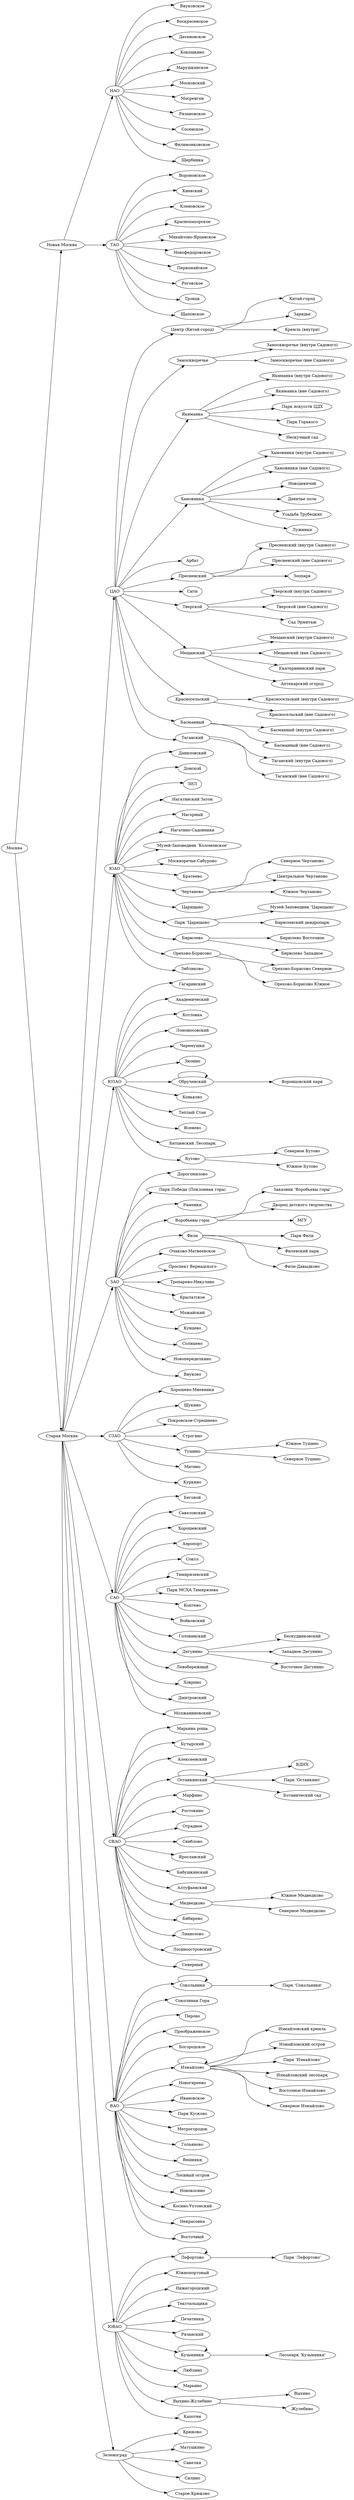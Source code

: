 digraph Moscow {
    rankdir = LR;

    Москва -> "Новая Москва"
    Москва -> "Старая Москва"
    
    "Старая Москва" -> ЦАО -> {
        "Центр (Китай-город)"
        Замоскворечье
        Якиманка
        Хамовники
        Арбат
        Пресненский
        Сити
        Тверской
        Мещанский
        Красносельский
        Басманный
        Таганский
    }
    "Центр (Китай-город)" -> {
        "Китай-город"
        Зарядье
        "Кремль (внутри)"
    }
    Замоскворечье -> {
        "Замоскворечье (внутри Садового)"
        "Замоскворечье (вне Садового)"
    }
    Якиманка -> {
        "Якиманка (внутри Садового)"
        "Якиманка (вне Садового)"
        "Парк искусств ЦДХ"
        "Парк Горького"
        "Нескучный сад"
    }
    Хамовники -> {
        "Хамовники (внутри Садового)"
        "Хамовники (вне Садового)"
        Новодевичий
        "Девичье поле"
        "Усадьба Трубецких"
        Лужники
    }
    Пресненский -> {
        "Пресненский (внутри Садового)"
        "Пресненский (вне Садового)"
        Зоопарк
    }
    Тверской -> {
        "Тверской (внутри Садового)"
        "Тверской (вне Садового)"
        "Сад Эрмитаж"
    }
    Мещанский -> {
        "Мещанский (внутри Садового)"
        "Мещанский (вне Садового)"
        "Екатерининский парк"
        "Аптекарский огород"
    }
    Красносельский -> {
        "Красносельский (внутри Садового)"
        "Красносельский (вне Садового)"
    }
    Басманный -> {
        "Басманный (внутри Садового)"
        "Басманный (вне Садового)"
    }
    Таганский -> {
        "Таганский (внутри Садового)"
        "Таганский (вне Садового)"
    }
    
    "Старая Москва" -> ЮАО -> {
        Даниловский
        Донской
        ЗИЛ
        "Нагатинский Затон"
        Нагорный
        "Нагатино-Садовники"
        "Музей-Заповедник 'Коломенское'"
        "Москворечье-Сабурово"
        Братеево
        Чертаново
        Царицыно
        "Парк 'Царицыно'"
        Бирюлево
        "Орехово-Борисово"
        Зябликово
    }
    Чертаново -> {
        "Северное Чертаново"
        "Центральное Чертаново"
        "Южное Чертаново"
    }
    "Парк 'Царицыно'" -> {
        "Музей-Заповедник 'Царицыно'"
        "Бирюлевский дендропарк"
    }
    Бирюлево -> {
        "Бирюлево Восточное"
        "Бирюлево Западное"
    }
    "Орехово-Борисово" -> {
        "Орехово-Борисово Северное"
        "Орехово-Борисово Южное"
    }
    
    "Старая Москва" -> ЮЗАО -> {
        Гагаринский
        Академический
        Котловка
        Ломоносовский
        Черемушки
        Зюзино
        Обручевский
        Коньково
        "Теплый Стан"
        Ясенево
        "Битцевский Лесопарк"
        Бутово
    }
    Обручевский -> {
        Обручевский
        "Воронцовский парк"
    }
    Бутово -> {
        "Северное Бутово"
        "Южное Бутово"
    }
    
    "Старая Москва" -> ЗАО -> {
        Дорогомилово
        "Парк Победы (Поклонная гора)"
        Раменки
        "Воробьевы горы"
        Фили
        "Очаково-Матвеевское"
        "Проспект Вернадского"
        "Тропарево-Никулино"
        Крылатское
        Можайский
        Кунцево
        Солнцево
        Новопеределкино
        Внуково
    }
    "Воробьевы горы" -> {
        "Заказник 'Воробьевы горы'"
        "Дворец детского творчества"
        МГУ
    }
    Фили -> {
        "Парк Фили"
        "Филевский парк"
        "Фили-Давыдково"
    }
    
    "Старая Москва" -> СЗАО -> {
        "Хорошево-Мневники"
        Щукино
        "Покровское-Стрешнево"
        Строгино
        Тушино
        Митино
        Куркино
    }
    Тушино -> {
        "Южное Тушино"
        "Северное Тушино"
    }
    
    "Старая Москва" -> САО -> {
        Беговой
        Савеловский
        Хорошевский
        Аэропорт
        Сокол
        Тимирязевский
        "Парк МСХА Тимирязева"
        Коптево
        Войковский
        Головинский
        Дегунино
        Левобережный
        Ховрино
        Дмитровский
        Молжаниновский
    }
    Дегунино -> {
        Бескудниковский
        "Западное Дегунино"
        "Восточное Дегунино"
    }
    
    "Старая Москва" -> СВАО -> {
        "Марьина роща"
        Бутырский
        Алексеевский
        Останкинский
        Марфино
        Ростокино
        Отрадное
        Свиблово
        Ярославский
        Бабушкинский
        Алтуфьевский
        Медведково
        Бибирево
        Лианозово
        Лосиноостровский
        Северный
    }
    Останкинский -> {
        Останкинский
        ВДНХ
        "Парк 'Останкино'"
        "Ботанический сад"
    }
    Медведково -> {
        "Южное Медведково"
        "Северное Медведково"
    }
    
    "Старая Москва" -> ВАО -> {
        Сокольники
        "Соколиная Гора"
        Перово
        Преображенское
        Богородское
        Измайлово
        Новогиреево
        Ивановское
        "Парк Кусково"
        Метрогородок
        Гольяново
        Вешняки
        "Лосиный остров"
        Новокосино
        "Косино-Ухтомский"
        Некрасовка
        Восточный
    }
    Сокольники -> {
        Сокольники
        "Парк 'Сокольники'"
    }
    Измайлово -> {
        Измайлово
        "Измайловский кремль"
        "Измайловский остров"
        "Парк 'Измайлово'"
        "Измайловский лесопарк"
        "Восточное Измайлово"
        "Северное Измайлово"
    }
    
    "Старая Москва" -> ЮВАО -> {
        Лефортово
        Южнопортовый
        Нижегородский
        Текстильщики
        Печатники
        Рязанский
        Кузьминки
        Люблино
        Марьино
        "Выхино-Жулебино"
        Капотня
    }
    Лефортово -> {
        Лефортово
        "Парк 'Лефортово'"
    }
    Кузьминки -> {
        Кузьминки
        "Лесопарк 'Кузьминки'"
    }
    "Выхино-Жулебино" -> {
        Выхино
        Жулебино
    }
    
    "Старая Москва" -> Зеленоград -> {
        Крюково
        Матушкино
        Савелки
        Силино
        "Старое Крюково"
    }
    
    "Новая Москва" -> НАО -> {
        Внуковское
        Воскресенское
        Десеновское
        Кокошкино
        Марушкинское
        Московский
        Мосренген
        Рязановское
        Сосенское
        Филимонковское
        Щербинка
    }
    
    "Новая Москва" -> ТАО -> {
        Вороновское
        Киевский
        Кленовское
        Краснопахорское
        "Михайлово-Ярцевское"
        Новофедоровское
        Первомайское
        Роговское
        Троицк
        Щаповское
    }
}